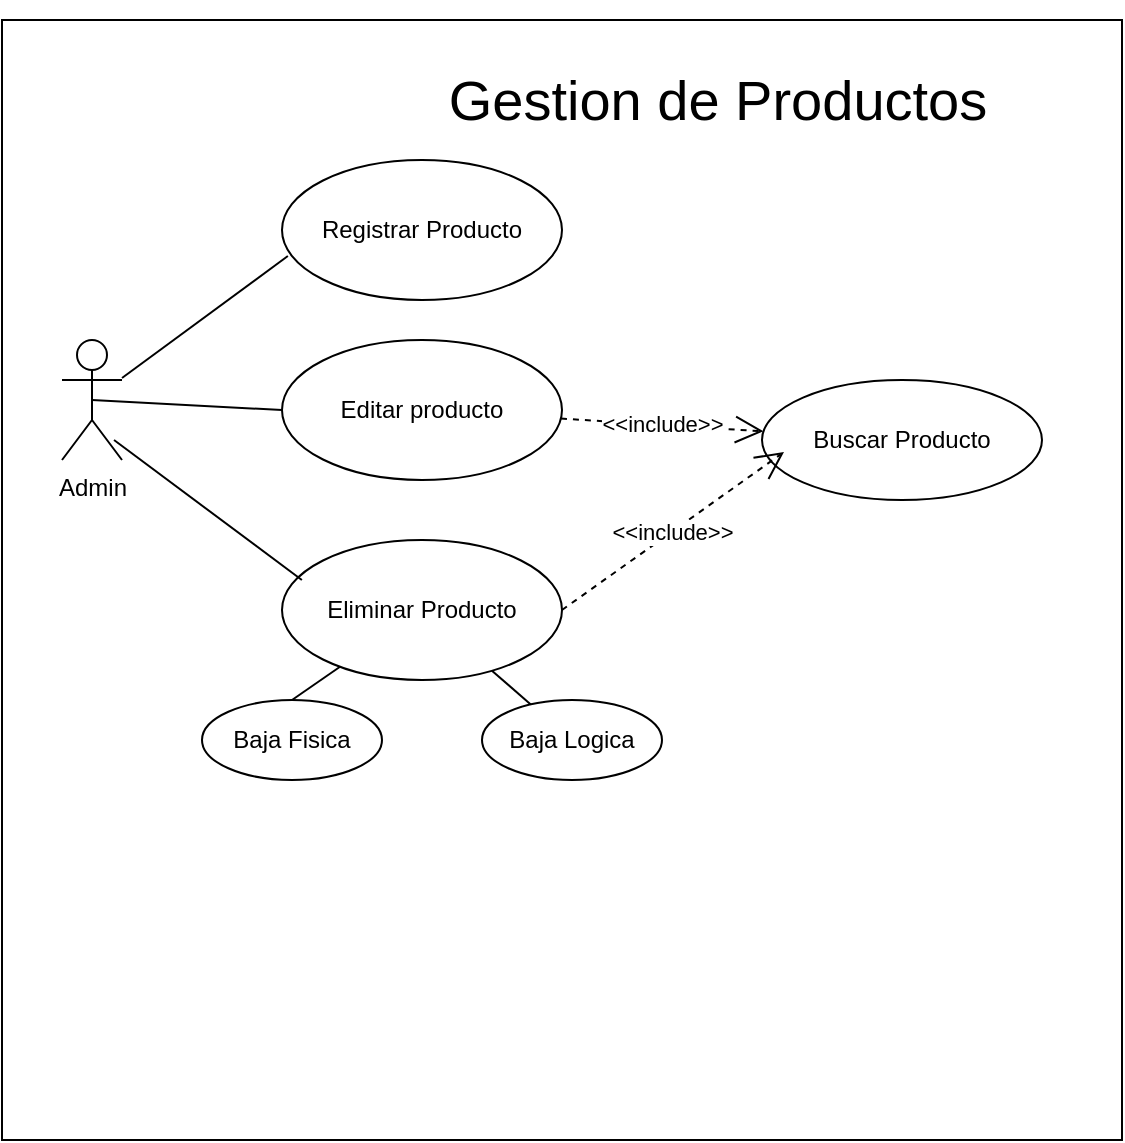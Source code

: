 <mxfile version="22.0.8" type="github">
  <diagram name="Página-1" id="6EjjrTVFEm6qe1ew8q8Y">
    <mxGraphModel dx="880" dy="478" grid="1" gridSize="10" guides="1" tooltips="1" connect="1" arrows="1" fold="1" page="1" pageScale="1" pageWidth="827" pageHeight="1169" math="0" shadow="0">
      <root>
        <mxCell id="0" />
        <mxCell id="1" parent="0" />
        <mxCell id="fCK78SXwBXorTyQpff8O-12" value="" style="whiteSpace=wrap;html=1;aspect=fixed;" vertex="1" parent="1">
          <mxGeometry x="70" y="10" width="560" height="560" as="geometry" />
        </mxCell>
        <mxCell id="fCK78SXwBXorTyQpff8O-13" value="Admin" style="shape=umlActor;verticalLabelPosition=bottom;verticalAlign=top;html=1;" vertex="1" parent="1">
          <mxGeometry x="100" y="170" width="30" height="60" as="geometry" />
        </mxCell>
        <mxCell id="fCK78SXwBXorTyQpff8O-14" value="Registrar Producto" style="ellipse;whiteSpace=wrap;html=1;" vertex="1" parent="1">
          <mxGeometry x="210" y="80" width="140" height="70" as="geometry" />
        </mxCell>
        <mxCell id="fCK78SXwBXorTyQpff8O-15" value="Editar producto" style="ellipse;whiteSpace=wrap;html=1;" vertex="1" parent="1">
          <mxGeometry x="210" y="170" width="140" height="70" as="geometry" />
        </mxCell>
        <mxCell id="fCK78SXwBXorTyQpff8O-16" value="Eliminar Producto" style="ellipse;whiteSpace=wrap;html=1;" vertex="1" parent="1">
          <mxGeometry x="210" y="270" width="140" height="70" as="geometry" />
        </mxCell>
        <mxCell id="fCK78SXwBXorTyQpff8O-17" value="Baja Logica" style="ellipse;whiteSpace=wrap;html=1;" vertex="1" parent="1">
          <mxGeometry x="310" y="350" width="90" height="40" as="geometry" />
        </mxCell>
        <mxCell id="fCK78SXwBXorTyQpff8O-18" value="Baja Fisica" style="ellipse;whiteSpace=wrap;html=1;" vertex="1" parent="1">
          <mxGeometry x="170" y="350" width="90" height="40" as="geometry" />
        </mxCell>
        <mxCell id="fCK78SXwBXorTyQpff8O-19" value="" style="endArrow=none;html=1;rounded=0;entryX=0.021;entryY=0.686;entryDx=0;entryDy=0;entryPerimeter=0;" edge="1" parent="1" source="fCK78SXwBXorTyQpff8O-13" target="fCK78SXwBXorTyQpff8O-14">
          <mxGeometry width="50" height="50" relative="1" as="geometry">
            <mxPoint x="460" y="300" as="sourcePoint" />
            <mxPoint x="510" y="250" as="targetPoint" />
          </mxGeometry>
        </mxCell>
        <mxCell id="fCK78SXwBXorTyQpff8O-20" value="" style="endArrow=none;html=1;rounded=0;entryX=0;entryY=0.5;entryDx=0;entryDy=0;exitX=0.5;exitY=0.5;exitDx=0;exitDy=0;exitPerimeter=0;" edge="1" parent="1" source="fCK78SXwBXorTyQpff8O-13" target="fCK78SXwBXorTyQpff8O-15">
          <mxGeometry width="50" height="50" relative="1" as="geometry">
            <mxPoint x="460" y="300" as="sourcePoint" />
            <mxPoint x="510" y="250" as="targetPoint" />
          </mxGeometry>
        </mxCell>
        <mxCell id="fCK78SXwBXorTyQpff8O-21" value="" style="endArrow=none;html=1;rounded=0;entryX=0.867;entryY=0.833;entryDx=0;entryDy=0;entryPerimeter=0;exitX=0.071;exitY=0.286;exitDx=0;exitDy=0;exitPerimeter=0;" edge="1" parent="1" source="fCK78SXwBXorTyQpff8O-16" target="fCK78SXwBXorTyQpff8O-13">
          <mxGeometry width="50" height="50" relative="1" as="geometry">
            <mxPoint x="390" y="280" as="sourcePoint" />
            <mxPoint x="440" y="230" as="targetPoint" />
          </mxGeometry>
        </mxCell>
        <mxCell id="fCK78SXwBXorTyQpff8O-22" value="" style="endArrow=none;html=1;rounded=0;exitX=0.5;exitY=0;exitDx=0;exitDy=0;" edge="1" parent="1" source="fCK78SXwBXorTyQpff8O-18" target="fCK78SXwBXorTyQpff8O-16">
          <mxGeometry width="50" height="50" relative="1" as="geometry">
            <mxPoint x="390" y="280" as="sourcePoint" />
            <mxPoint x="440" y="230" as="targetPoint" />
          </mxGeometry>
        </mxCell>
        <mxCell id="fCK78SXwBXorTyQpff8O-23" value="" style="endArrow=none;html=1;rounded=0;" edge="1" parent="1" source="fCK78SXwBXorTyQpff8O-17" target="fCK78SXwBXorTyQpff8O-16">
          <mxGeometry width="50" height="50" relative="1" as="geometry">
            <mxPoint x="390" y="280" as="sourcePoint" />
            <mxPoint x="440" y="230" as="targetPoint" />
          </mxGeometry>
        </mxCell>
        <mxCell id="fCK78SXwBXorTyQpff8O-24" value="Buscar Producto" style="ellipse;whiteSpace=wrap;html=1;" vertex="1" parent="1">
          <mxGeometry x="450" y="190" width="140" height="60" as="geometry" />
        </mxCell>
        <mxCell id="fCK78SXwBXorTyQpff8O-25" value="&amp;lt;&amp;lt;include&amp;gt;&amp;gt;" style="endArrow=open;endSize=12;dashed=1;html=1;rounded=0;" edge="1" parent="1" source="fCK78SXwBXorTyQpff8O-15" target="fCK78SXwBXorTyQpff8O-24">
          <mxGeometry width="160" relative="1" as="geometry">
            <mxPoint x="330" y="260" as="sourcePoint" />
            <mxPoint x="490" y="260" as="targetPoint" />
          </mxGeometry>
        </mxCell>
        <mxCell id="fCK78SXwBXorTyQpff8O-27" value="&amp;lt;&amp;lt;include&amp;gt;&amp;gt;" style="endArrow=open;endSize=12;dashed=1;html=1;rounded=0;exitX=1;exitY=0.5;exitDx=0;exitDy=0;" edge="1" parent="1" source="fCK78SXwBXorTyQpff8O-16">
          <mxGeometry width="160" relative="1" as="geometry">
            <mxPoint x="360" y="219" as="sourcePoint" />
            <mxPoint x="461" y="226" as="targetPoint" />
          </mxGeometry>
        </mxCell>
        <mxCell id="fCK78SXwBXorTyQpff8O-29" value="&lt;font style=&quot;font-size: 28px;&quot;&gt;Gestion de Productos&lt;/font&gt;" style="text;html=1;strokeColor=none;fillColor=none;align=center;verticalAlign=middle;whiteSpace=wrap;rounded=0;" vertex="1" parent="1">
          <mxGeometry x="270" width="316" height="100" as="geometry" />
        </mxCell>
      </root>
    </mxGraphModel>
  </diagram>
</mxfile>
